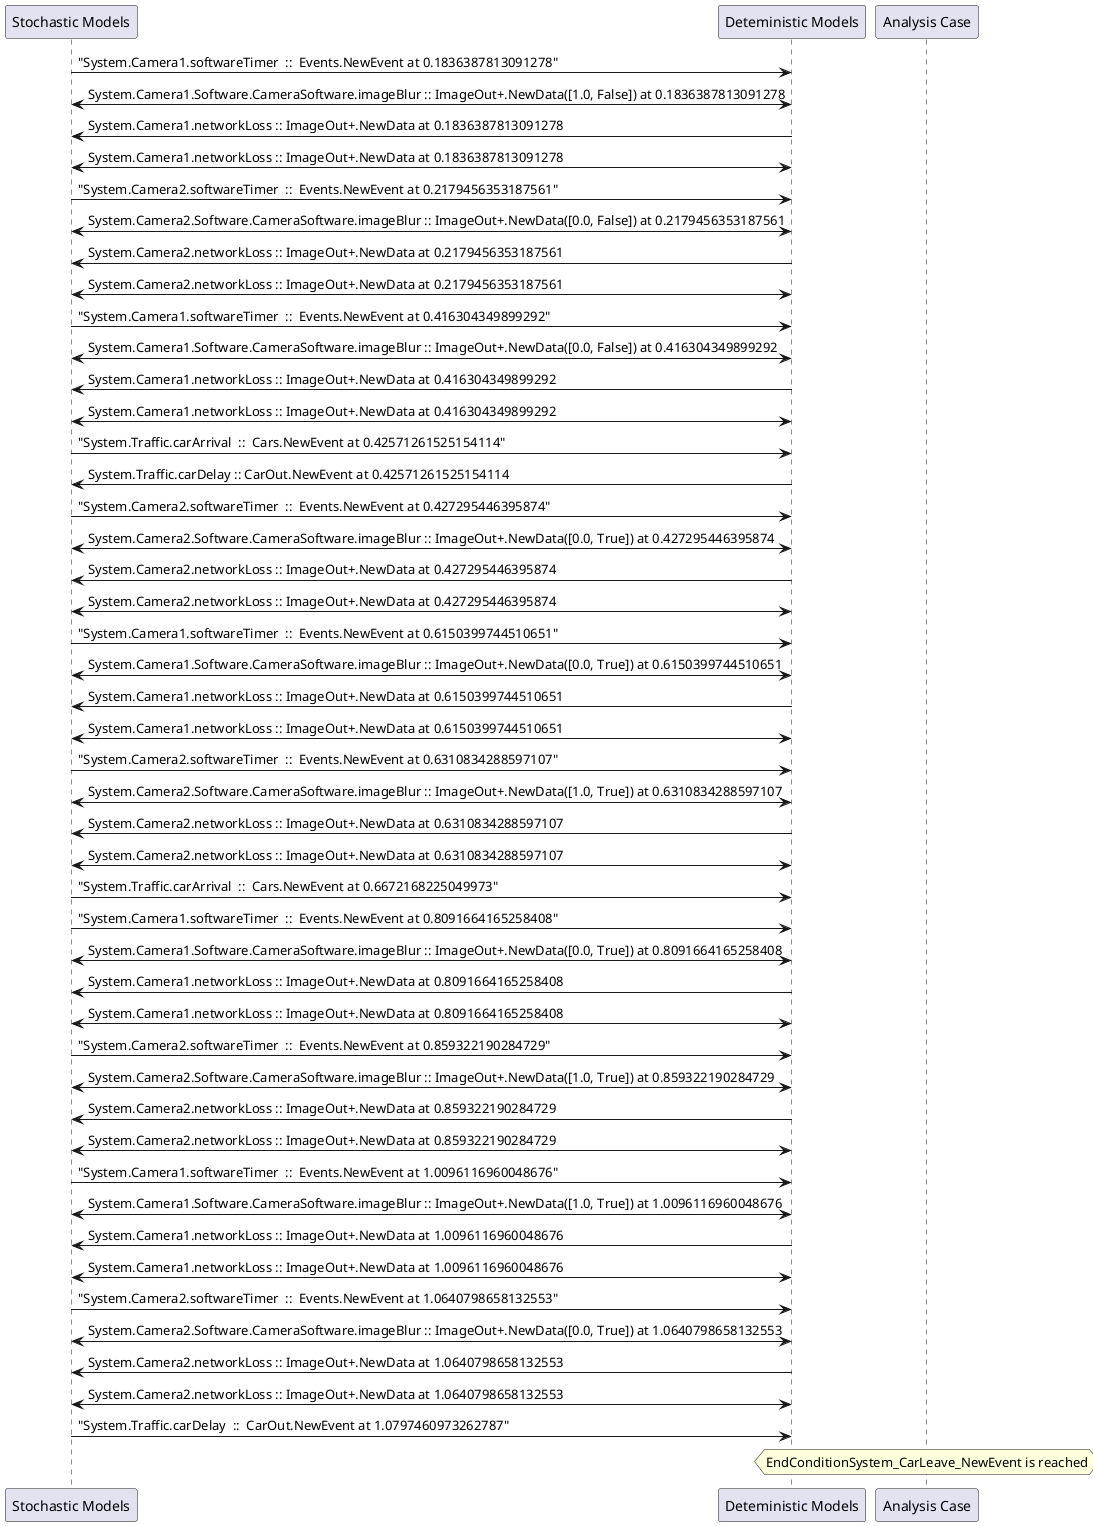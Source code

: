 
	@startuml
	participant "Stochastic Models" as stochmodel
	participant "Deteministic Models" as detmodel
	participant "Analysis Case" as analysis
	{30121_stop} stochmodel -> detmodel : "System.Camera1.softwareTimer  ::  Events.NewEvent at 0.1836387813091278"
detmodel <-> stochmodel : System.Camera1.Software.CameraSoftware.imageBlur :: ImageOut+.NewData([1.0, False]) at 0.1836387813091278
detmodel -> stochmodel : System.Camera1.networkLoss :: ImageOut+.NewData at 0.1836387813091278
detmodel <-> stochmodel : System.Camera1.networkLoss :: ImageOut+.NewData at 0.1836387813091278
{30137_stop} stochmodel -> detmodel : "System.Camera2.softwareTimer  ::  Events.NewEvent at 0.2179456353187561"
detmodel <-> stochmodel : System.Camera2.Software.CameraSoftware.imageBlur :: ImageOut+.NewData([0.0, False]) at 0.2179456353187561
detmodel -> stochmodel : System.Camera2.networkLoss :: ImageOut+.NewData at 0.2179456353187561
detmodel <-> stochmodel : System.Camera2.networkLoss :: ImageOut+.NewData at 0.2179456353187561
{30122_stop} stochmodel -> detmodel : "System.Camera1.softwareTimer  ::  Events.NewEvent at 0.416304349899292"
detmodel <-> stochmodel : System.Camera1.Software.CameraSoftware.imageBlur :: ImageOut+.NewData([0.0, False]) at 0.416304349899292
detmodel -> stochmodel : System.Camera1.networkLoss :: ImageOut+.NewData at 0.416304349899292
detmodel <-> stochmodel : System.Camera1.networkLoss :: ImageOut+.NewData at 0.416304349899292
{30152_stop} stochmodel -> detmodel : "System.Traffic.carArrival  ::  Cars.NewEvent at 0.42571261525154114"
{30160_start} detmodel -> stochmodel : System.Traffic.carDelay :: CarOut.NewEvent at 0.42571261525154114
{30138_stop} stochmodel -> detmodel : "System.Camera2.softwareTimer  ::  Events.NewEvent at 0.427295446395874"
detmodel <-> stochmodel : System.Camera2.Software.CameraSoftware.imageBlur :: ImageOut+.NewData([0.0, True]) at 0.427295446395874
detmodel -> stochmodel : System.Camera2.networkLoss :: ImageOut+.NewData at 0.427295446395874
detmodel <-> stochmodel : System.Camera2.networkLoss :: ImageOut+.NewData at 0.427295446395874
{30123_stop} stochmodel -> detmodel : "System.Camera1.softwareTimer  ::  Events.NewEvent at 0.6150399744510651"
detmodel <-> stochmodel : System.Camera1.Software.CameraSoftware.imageBlur :: ImageOut+.NewData([0.0, True]) at 0.6150399744510651
detmodel -> stochmodel : System.Camera1.networkLoss :: ImageOut+.NewData at 0.6150399744510651
detmodel <-> stochmodel : System.Camera1.networkLoss :: ImageOut+.NewData at 0.6150399744510651
{30139_stop} stochmodel -> detmodel : "System.Camera2.softwareTimer  ::  Events.NewEvent at 0.6310834288597107"
detmodel <-> stochmodel : System.Camera2.Software.CameraSoftware.imageBlur :: ImageOut+.NewData([1.0, True]) at 0.6310834288597107
detmodel -> stochmodel : System.Camera2.networkLoss :: ImageOut+.NewData at 0.6310834288597107
detmodel <-> stochmodel : System.Camera2.networkLoss :: ImageOut+.NewData at 0.6310834288597107
{30153_stop} stochmodel -> detmodel : "System.Traffic.carArrival  ::  Cars.NewEvent at 0.6672168225049973"
{30124_stop} stochmodel -> detmodel : "System.Camera1.softwareTimer  ::  Events.NewEvent at 0.8091664165258408"
detmodel <-> stochmodel : System.Camera1.Software.CameraSoftware.imageBlur :: ImageOut+.NewData([0.0, True]) at 0.8091664165258408
detmodel -> stochmodel : System.Camera1.networkLoss :: ImageOut+.NewData at 0.8091664165258408
detmodel <-> stochmodel : System.Camera1.networkLoss :: ImageOut+.NewData at 0.8091664165258408
{30140_stop} stochmodel -> detmodel : "System.Camera2.softwareTimer  ::  Events.NewEvent at 0.859322190284729"
detmodel <-> stochmodel : System.Camera2.Software.CameraSoftware.imageBlur :: ImageOut+.NewData([1.0, True]) at 0.859322190284729
detmodel -> stochmodel : System.Camera2.networkLoss :: ImageOut+.NewData at 0.859322190284729
detmodel <-> stochmodel : System.Camera2.networkLoss :: ImageOut+.NewData at 0.859322190284729
{30125_stop} stochmodel -> detmodel : "System.Camera1.softwareTimer  ::  Events.NewEvent at 1.0096116960048676"
detmodel <-> stochmodel : System.Camera1.Software.CameraSoftware.imageBlur :: ImageOut+.NewData([1.0, True]) at 1.0096116960048676
detmodel -> stochmodel : System.Camera1.networkLoss :: ImageOut+.NewData at 1.0096116960048676
detmodel <-> stochmodel : System.Camera1.networkLoss :: ImageOut+.NewData at 1.0096116960048676
{30141_stop} stochmodel -> detmodel : "System.Camera2.softwareTimer  ::  Events.NewEvent at 1.0640798658132553"
detmodel <-> stochmodel : System.Camera2.Software.CameraSoftware.imageBlur :: ImageOut+.NewData([0.0, True]) at 1.0640798658132553
detmodel -> stochmodel : System.Camera2.networkLoss :: ImageOut+.NewData at 1.0640798658132553
detmodel <-> stochmodel : System.Camera2.networkLoss :: ImageOut+.NewData at 1.0640798658132553
{30160_stop} stochmodel -> detmodel : "System.Traffic.carDelay  ::  CarOut.NewEvent at 1.0797460973262787"
{30160_start} <-> {30160_stop} : delay
hnote over analysis 
EndConditionSystem_CarLeave_NewEvent is reached
endnote
@enduml